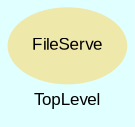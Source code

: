 digraph TopLevel {
    compound = true
    bgcolor = lightcyan1
    fontname = Arial
    fontsize = 8
    label = "TopLevel"
    node [
        fontname = Arial,
        fontsize = 8,
        color = black
    ]

    FileServe [
        fontcolor = black,
        URL = "classes/FileServe.html",
        shape = ellipse,
        color = palegoldenrod,
        style = filled,
        label = "FileServe"
    ]

}

